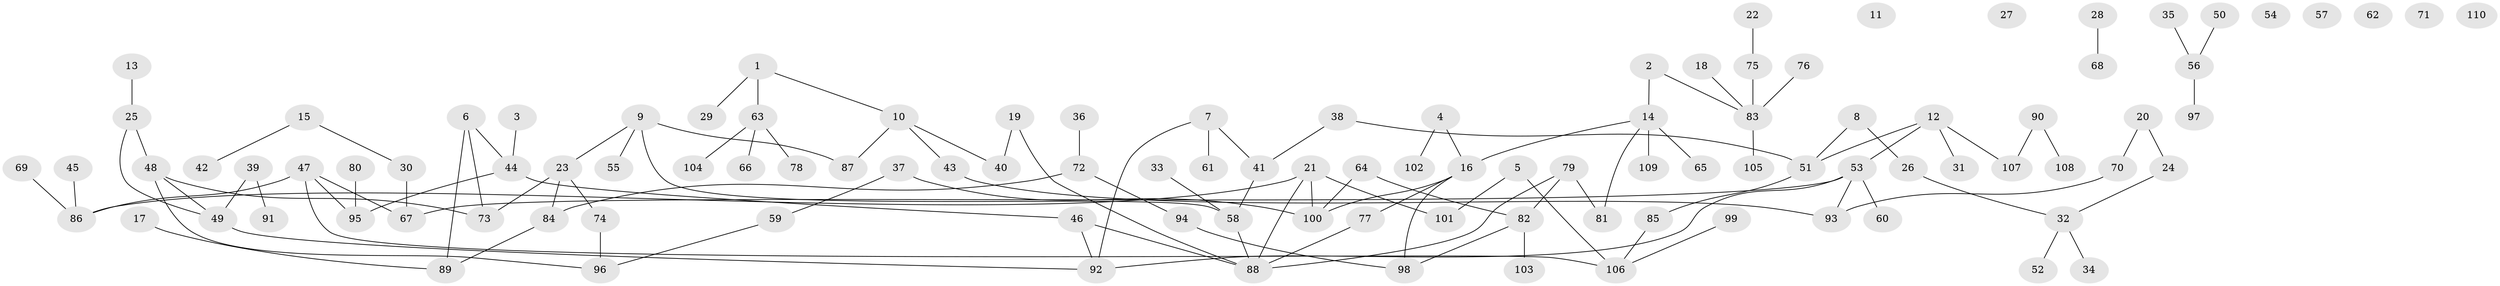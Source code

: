 // Generated by graph-tools (version 1.1) at 2025/49/03/09/25 03:49:05]
// undirected, 110 vertices, 120 edges
graph export_dot {
graph [start="1"]
  node [color=gray90,style=filled];
  1;
  2;
  3;
  4;
  5;
  6;
  7;
  8;
  9;
  10;
  11;
  12;
  13;
  14;
  15;
  16;
  17;
  18;
  19;
  20;
  21;
  22;
  23;
  24;
  25;
  26;
  27;
  28;
  29;
  30;
  31;
  32;
  33;
  34;
  35;
  36;
  37;
  38;
  39;
  40;
  41;
  42;
  43;
  44;
  45;
  46;
  47;
  48;
  49;
  50;
  51;
  52;
  53;
  54;
  55;
  56;
  57;
  58;
  59;
  60;
  61;
  62;
  63;
  64;
  65;
  66;
  67;
  68;
  69;
  70;
  71;
  72;
  73;
  74;
  75;
  76;
  77;
  78;
  79;
  80;
  81;
  82;
  83;
  84;
  85;
  86;
  87;
  88;
  89;
  90;
  91;
  92;
  93;
  94;
  95;
  96;
  97;
  98;
  99;
  100;
  101;
  102;
  103;
  104;
  105;
  106;
  107;
  108;
  109;
  110;
  1 -- 10;
  1 -- 29;
  1 -- 63;
  2 -- 14;
  2 -- 83;
  3 -- 44;
  4 -- 16;
  4 -- 102;
  5 -- 101;
  5 -- 106;
  6 -- 44;
  6 -- 73;
  6 -- 89;
  7 -- 41;
  7 -- 61;
  7 -- 92;
  8 -- 26;
  8 -- 51;
  9 -- 23;
  9 -- 55;
  9 -- 58;
  9 -- 87;
  10 -- 40;
  10 -- 43;
  10 -- 87;
  12 -- 31;
  12 -- 51;
  12 -- 53;
  12 -- 107;
  13 -- 25;
  14 -- 16;
  14 -- 65;
  14 -- 81;
  14 -- 109;
  15 -- 30;
  15 -- 42;
  16 -- 77;
  16 -- 98;
  16 -- 100;
  17 -- 89;
  18 -- 83;
  19 -- 40;
  19 -- 88;
  20 -- 24;
  20 -- 70;
  21 -- 86;
  21 -- 88;
  21 -- 100;
  21 -- 101;
  22 -- 75;
  23 -- 73;
  23 -- 74;
  23 -- 84;
  24 -- 32;
  25 -- 48;
  25 -- 49;
  26 -- 32;
  28 -- 68;
  30 -- 67;
  32 -- 34;
  32 -- 52;
  33 -- 58;
  35 -- 56;
  36 -- 72;
  37 -- 59;
  37 -- 100;
  38 -- 41;
  38 -- 51;
  39 -- 49;
  39 -- 91;
  41 -- 58;
  43 -- 93;
  44 -- 46;
  44 -- 95;
  45 -- 86;
  46 -- 88;
  46 -- 92;
  47 -- 67;
  47 -- 86;
  47 -- 95;
  47 -- 106;
  48 -- 49;
  48 -- 73;
  48 -- 96;
  49 -- 92;
  50 -- 56;
  51 -- 85;
  53 -- 60;
  53 -- 67;
  53 -- 92;
  53 -- 93;
  56 -- 97;
  58 -- 88;
  59 -- 96;
  63 -- 66;
  63 -- 78;
  63 -- 104;
  64 -- 82;
  64 -- 100;
  69 -- 86;
  70 -- 93;
  72 -- 84;
  72 -- 94;
  74 -- 96;
  75 -- 83;
  76 -- 83;
  77 -- 88;
  79 -- 81;
  79 -- 82;
  79 -- 88;
  80 -- 95;
  82 -- 98;
  82 -- 103;
  83 -- 105;
  84 -- 89;
  85 -- 106;
  90 -- 107;
  90 -- 108;
  94 -- 98;
  99 -- 106;
}
